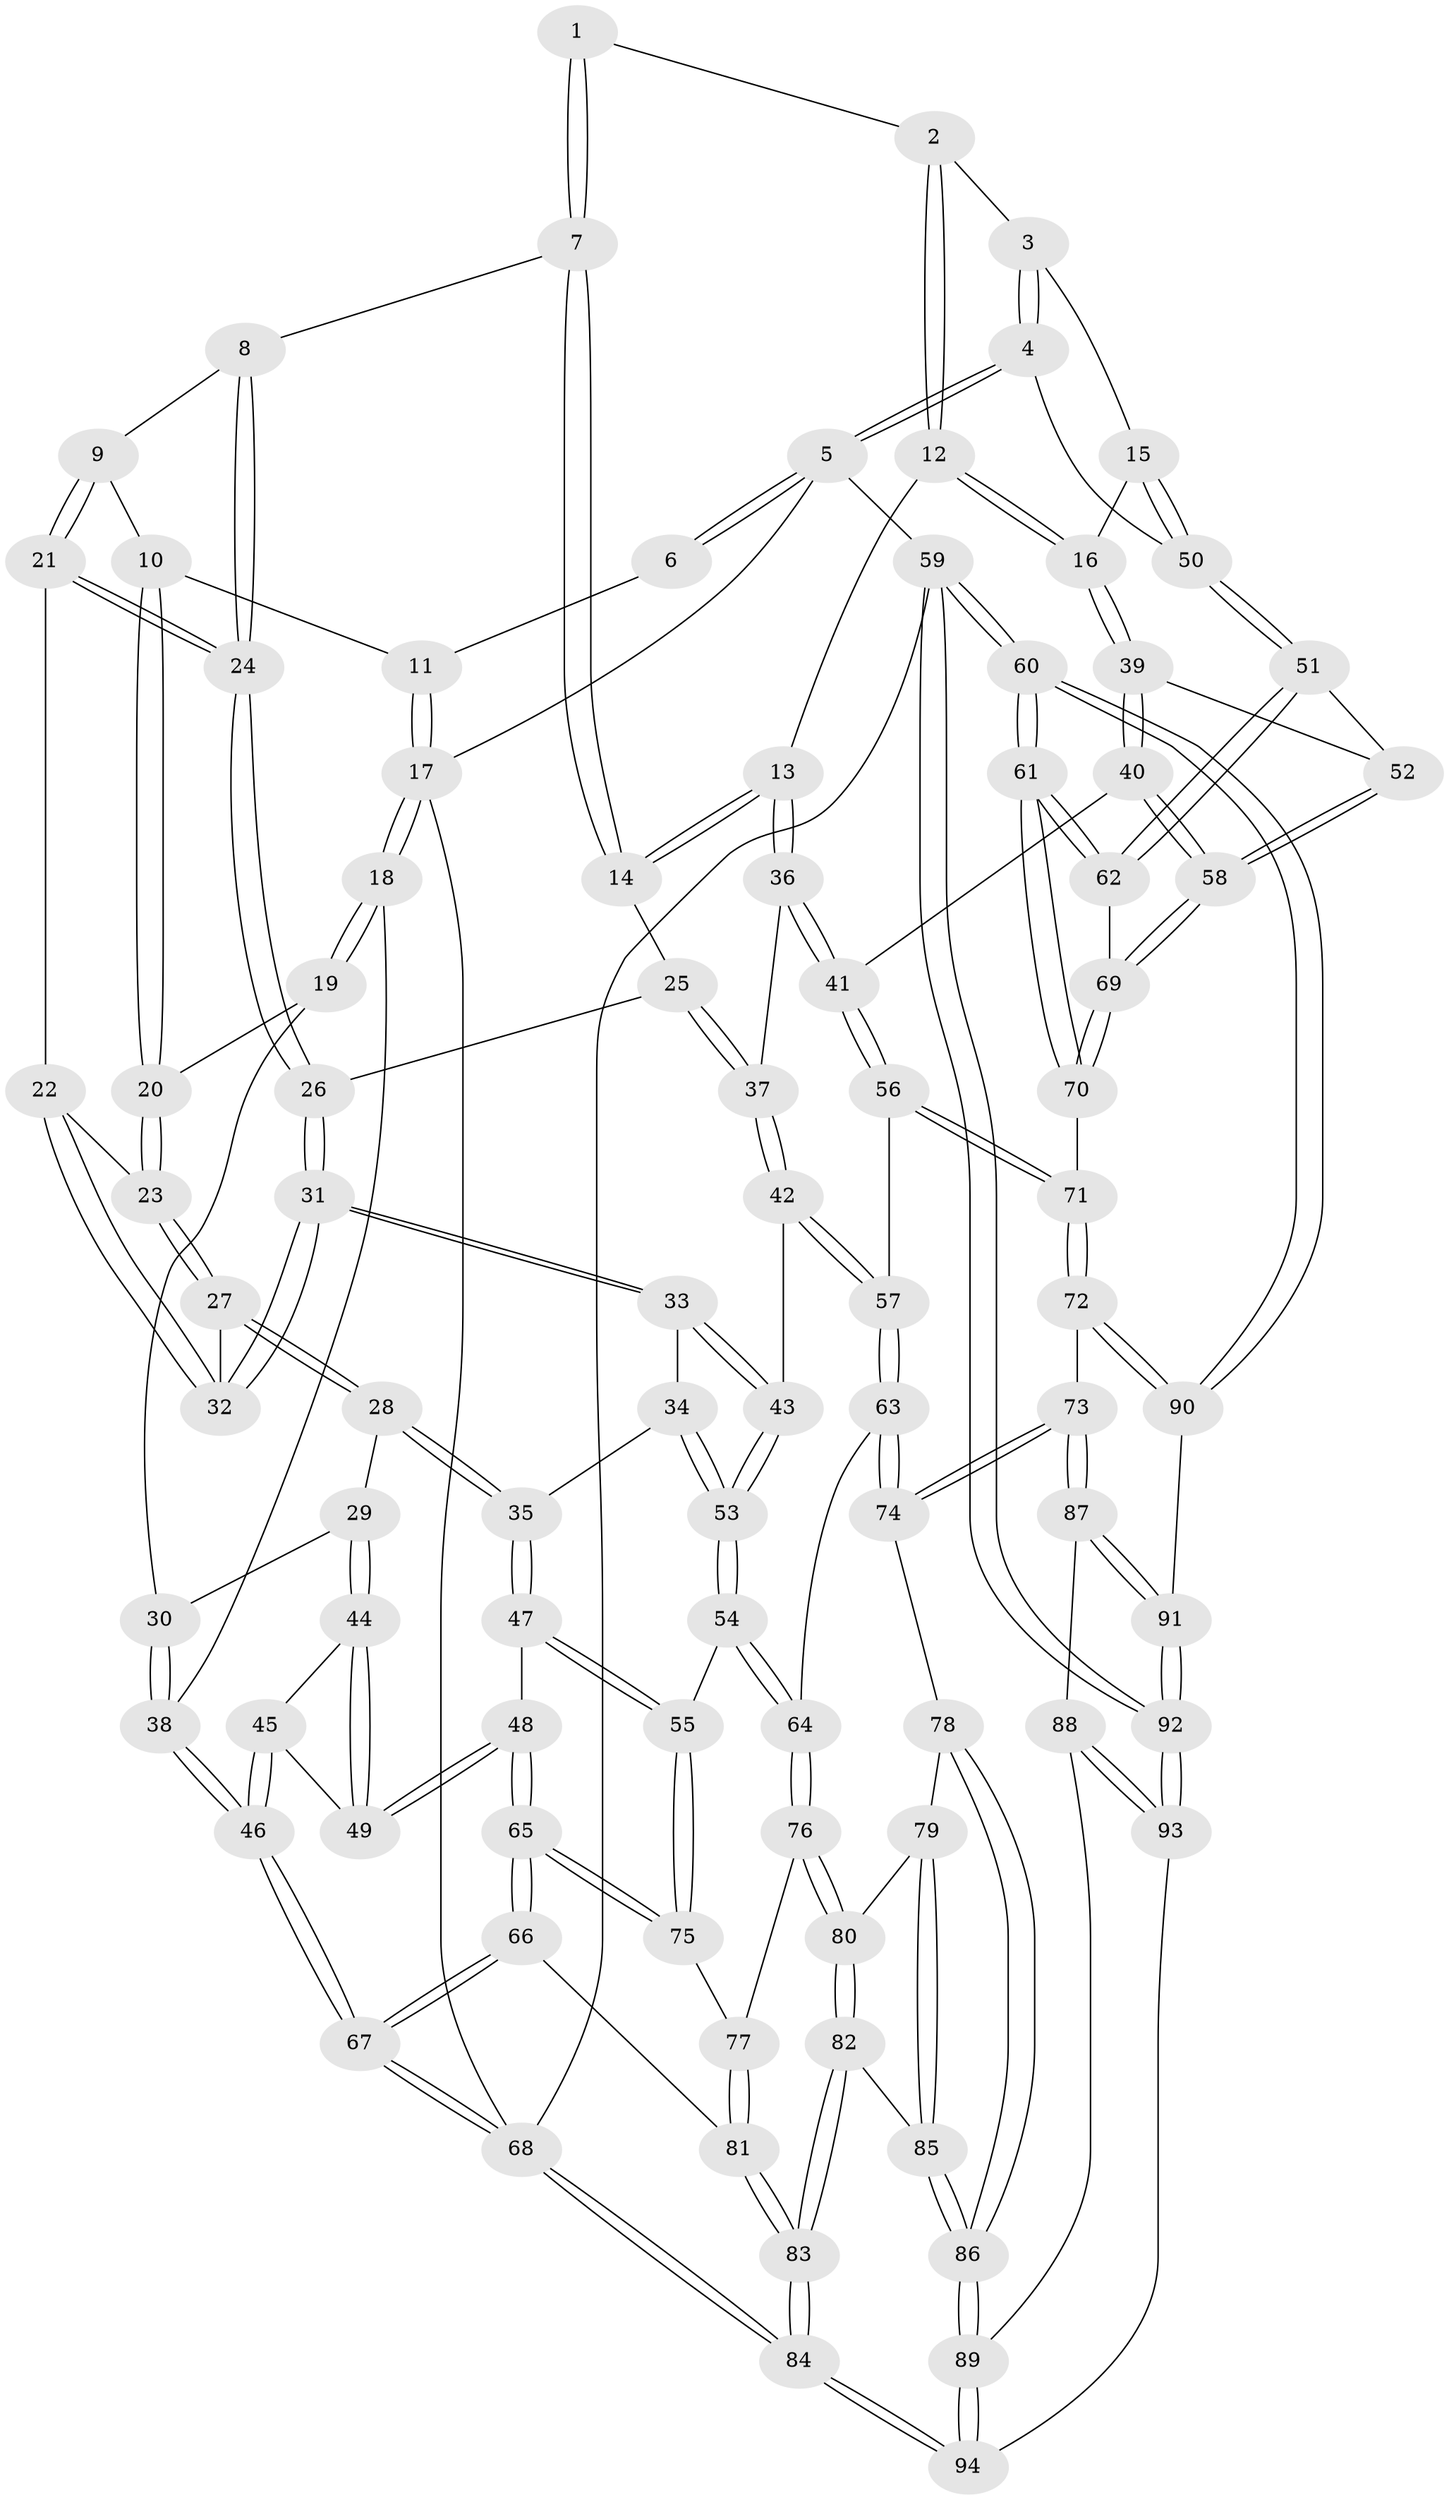 // coarse degree distribution, {3: 0.24074074074074073, 4: 0.46296296296296297, 6: 0.05555555555555555, 5: 0.24074074074074073}
// Generated by graph-tools (version 1.1) at 2025/52/02/27/25 19:52:42]
// undirected, 94 vertices, 232 edges
graph export_dot {
graph [start="1"]
  node [color=gray90,style=filled];
  1 [pos="+0.7926039454815624+0"];
  2 [pos="+0.8101647993267687+0.006017788234191513"];
  3 [pos="+0.831606395366851+0.01708557187551629"];
  4 [pos="+1+0.17688581565723627"];
  5 [pos="+1+0"];
  6 [pos="+0.7534900153126073+0"];
  7 [pos="+0.6774372296659735+0.1432527756954617"];
  8 [pos="+0.659315262238776+0.13332277272342294"];
  9 [pos="+0.4596942214225817+0"];
  10 [pos="+0.4406349145212609+0"];
  11 [pos="+0.4452990433311796+0"];
  12 [pos="+0.8439046357671671+0.25827151923452324"];
  13 [pos="+0.7461332981068252+0.2703738285527125"];
  14 [pos="+0.7259947861678177+0.2609240007948041"];
  15 [pos="+1+0.25427938882928314"];
  16 [pos="+0.9093048190946839+0.2800220874614409"];
  17 [pos="+0+0"];
  18 [pos="+0+0"];
  19 [pos="+0.13047596381202473+0.09227054156914415"];
  20 [pos="+0.29109733684238276+0.09451259757522533"];
  21 [pos="+0.5093033356632526+0.16963512619779764"];
  22 [pos="+0.4103370267094+0.18591981897336662"];
  23 [pos="+0.2925717653573177+0.12253699117402313"];
  24 [pos="+0.5178357105026705+0.19190251729152877"];
  25 [pos="+0.5509639463591488+0.2870305207502666"];
  26 [pos="+0.5275171926585221+0.2898395227154198"];
  27 [pos="+0.2805276171649451+0.23771106153021632"];
  28 [pos="+0.24472703628359932+0.3047319072189716"];
  29 [pos="+0.20372297834303296+0.3206618460185563"];
  30 [pos="+0.10602840333030429+0.2864857001945111"];
  31 [pos="+0.5247800269892938+0.2929325815497062"];
  32 [pos="+0.43366080238770466+0.25876710293095617"];
  33 [pos="+0.5065286969516912+0.35041302288707626"];
  34 [pos="+0.38844617662009456+0.39501641622493927"];
  35 [pos="+0.34852806868221686+0.3891083631994159"];
  36 [pos="+0.7044661229787369+0.42448351706715914"];
  37 [pos="+0.6847168326975777+0.4302412748639531"];
  38 [pos="+0+0.3061726734079302"];
  39 [pos="+0.8768191585715913+0.41742954355977857"];
  40 [pos="+0.8077137572991823+0.5152177856062858"];
  41 [pos="+0.7225445674474202+0.4474948563976522"];
  42 [pos="+0.5732330713854109+0.46833717987573437"];
  43 [pos="+0.5574954299250214+0.4543166167818885"];
  44 [pos="+0.18562673810506217+0.40052528777056706"];
  45 [pos="+0+0.4294376906665341"];
  46 [pos="+0+0.3932418643491885"];
  47 [pos="+0.2747935311068612+0.5679359076399292"];
  48 [pos="+0.1790095848709145+0.5144788419555889"];
  49 [pos="+0.17286938675425054+0.48947042875108243"];
  50 [pos="+1+0.23607015435811118"];
  51 [pos="+1+0.49366518057664177"];
  52 [pos="+0.9662823910348395+0.5116118594233405"];
  53 [pos="+0.4193786983493907+0.5271398029085511"];
  54 [pos="+0.3992181302914994+0.5782282488405881"];
  55 [pos="+0.2810891658588877+0.5764754952197406"];
  56 [pos="+0.6561315296438196+0.5810508965462582"];
  57 [pos="+0.5841965066318721+0.5356627222004061"];
  58 [pos="+0.8201026806092873+0.6243230801858844"];
  59 [pos="+1+1"];
  60 [pos="+1+1"];
  61 [pos="+1+1"];
  62 [pos="+1+0.5636452493196265"];
  63 [pos="+0.48433931771151184+0.648397053059497"];
  64 [pos="+0.46356313558922263+0.6403106793350539"];
  65 [pos="+0.02215503100324099+0.639266348498299"];
  66 [pos="+0.02004292072491954+0.6408296127912871"];
  67 [pos="+0+0.6669984727297568"];
  68 [pos="+0+1"];
  69 [pos="+0.813750034831392+0.657399422728631"];
  70 [pos="+0.7963544890911828+0.6912430932736465"];
  71 [pos="+0.7754701925701161+0.7012764177701561"];
  72 [pos="+0.7085244889289378+0.7789031032689938"];
  73 [pos="+0.6434951565306074+0.7916189720055967"];
  74 [pos="+0.5355684578584764+0.7382869350588065"];
  75 [pos="+0.2695696280978329+0.6281756971532461"];
  76 [pos="+0.34020493758175036+0.7385360188007625"];
  77 [pos="+0.2628267871343159+0.6681500227591715"];
  78 [pos="+0.4449709451047477+0.7958222262487928"];
  79 [pos="+0.35618443493359403+0.7684395765681616"];
  80 [pos="+0.34548612803956624+0.7630422247603234"];
  81 [pos="+0.1881710082904929+0.728714663413416"];
  82 [pos="+0.2575742583569427+0.8767742312365212"];
  83 [pos="+0.1897858537020187+0.8945228444454256"];
  84 [pos="+0+1"];
  85 [pos="+0.3946871760134655+0.9133479411134782"];
  86 [pos="+0.4151404405446141+0.9216675036212252"];
  87 [pos="+0.5981202338315649+0.8651017149468592"];
  88 [pos="+0.5820602571741722+0.8804705018741712"];
  89 [pos="+0.423850311552758+0.933768154481419"];
  90 [pos="+0.7576627697244364+0.8938048563284057"];
  91 [pos="+0.7016788990635949+1"];
  92 [pos="+0.6959759238086205+1"];
  93 [pos="+0.5154755350317929+1"];
  94 [pos="+0.43172855446012887+1"];
  1 -- 2;
  1 -- 7;
  1 -- 7;
  2 -- 3;
  2 -- 12;
  2 -- 12;
  3 -- 4;
  3 -- 4;
  3 -- 15;
  4 -- 5;
  4 -- 5;
  4 -- 50;
  5 -- 6;
  5 -- 6;
  5 -- 17;
  5 -- 59;
  6 -- 11;
  7 -- 8;
  7 -- 14;
  7 -- 14;
  8 -- 9;
  8 -- 24;
  8 -- 24;
  9 -- 10;
  9 -- 21;
  9 -- 21;
  10 -- 11;
  10 -- 20;
  10 -- 20;
  11 -- 17;
  11 -- 17;
  12 -- 13;
  12 -- 16;
  12 -- 16;
  13 -- 14;
  13 -- 14;
  13 -- 36;
  13 -- 36;
  14 -- 25;
  15 -- 16;
  15 -- 50;
  15 -- 50;
  16 -- 39;
  16 -- 39;
  17 -- 18;
  17 -- 18;
  17 -- 68;
  18 -- 19;
  18 -- 19;
  18 -- 38;
  19 -- 20;
  19 -- 30;
  20 -- 23;
  20 -- 23;
  21 -- 22;
  21 -- 24;
  21 -- 24;
  22 -- 23;
  22 -- 32;
  22 -- 32;
  23 -- 27;
  23 -- 27;
  24 -- 26;
  24 -- 26;
  25 -- 26;
  25 -- 37;
  25 -- 37;
  26 -- 31;
  26 -- 31;
  27 -- 28;
  27 -- 28;
  27 -- 32;
  28 -- 29;
  28 -- 35;
  28 -- 35;
  29 -- 30;
  29 -- 44;
  29 -- 44;
  30 -- 38;
  30 -- 38;
  31 -- 32;
  31 -- 32;
  31 -- 33;
  31 -- 33;
  33 -- 34;
  33 -- 43;
  33 -- 43;
  34 -- 35;
  34 -- 53;
  34 -- 53;
  35 -- 47;
  35 -- 47;
  36 -- 37;
  36 -- 41;
  36 -- 41;
  37 -- 42;
  37 -- 42;
  38 -- 46;
  38 -- 46;
  39 -- 40;
  39 -- 40;
  39 -- 52;
  40 -- 41;
  40 -- 58;
  40 -- 58;
  41 -- 56;
  41 -- 56;
  42 -- 43;
  42 -- 57;
  42 -- 57;
  43 -- 53;
  43 -- 53;
  44 -- 45;
  44 -- 49;
  44 -- 49;
  45 -- 46;
  45 -- 46;
  45 -- 49;
  46 -- 67;
  46 -- 67;
  47 -- 48;
  47 -- 55;
  47 -- 55;
  48 -- 49;
  48 -- 49;
  48 -- 65;
  48 -- 65;
  50 -- 51;
  50 -- 51;
  51 -- 52;
  51 -- 62;
  51 -- 62;
  52 -- 58;
  52 -- 58;
  53 -- 54;
  53 -- 54;
  54 -- 55;
  54 -- 64;
  54 -- 64;
  55 -- 75;
  55 -- 75;
  56 -- 57;
  56 -- 71;
  56 -- 71;
  57 -- 63;
  57 -- 63;
  58 -- 69;
  58 -- 69;
  59 -- 60;
  59 -- 60;
  59 -- 92;
  59 -- 92;
  59 -- 68;
  60 -- 61;
  60 -- 61;
  60 -- 90;
  60 -- 90;
  61 -- 62;
  61 -- 62;
  61 -- 70;
  61 -- 70;
  62 -- 69;
  63 -- 64;
  63 -- 74;
  63 -- 74;
  64 -- 76;
  64 -- 76;
  65 -- 66;
  65 -- 66;
  65 -- 75;
  65 -- 75;
  66 -- 67;
  66 -- 67;
  66 -- 81;
  67 -- 68;
  67 -- 68;
  68 -- 84;
  68 -- 84;
  69 -- 70;
  69 -- 70;
  70 -- 71;
  71 -- 72;
  71 -- 72;
  72 -- 73;
  72 -- 90;
  72 -- 90;
  73 -- 74;
  73 -- 74;
  73 -- 87;
  73 -- 87;
  74 -- 78;
  75 -- 77;
  76 -- 77;
  76 -- 80;
  76 -- 80;
  77 -- 81;
  77 -- 81;
  78 -- 79;
  78 -- 86;
  78 -- 86;
  79 -- 80;
  79 -- 85;
  79 -- 85;
  80 -- 82;
  80 -- 82;
  81 -- 83;
  81 -- 83;
  82 -- 83;
  82 -- 83;
  82 -- 85;
  83 -- 84;
  83 -- 84;
  84 -- 94;
  84 -- 94;
  85 -- 86;
  85 -- 86;
  86 -- 89;
  86 -- 89;
  87 -- 88;
  87 -- 91;
  87 -- 91;
  88 -- 89;
  88 -- 93;
  88 -- 93;
  89 -- 94;
  89 -- 94;
  90 -- 91;
  91 -- 92;
  91 -- 92;
  92 -- 93;
  92 -- 93;
  93 -- 94;
}
